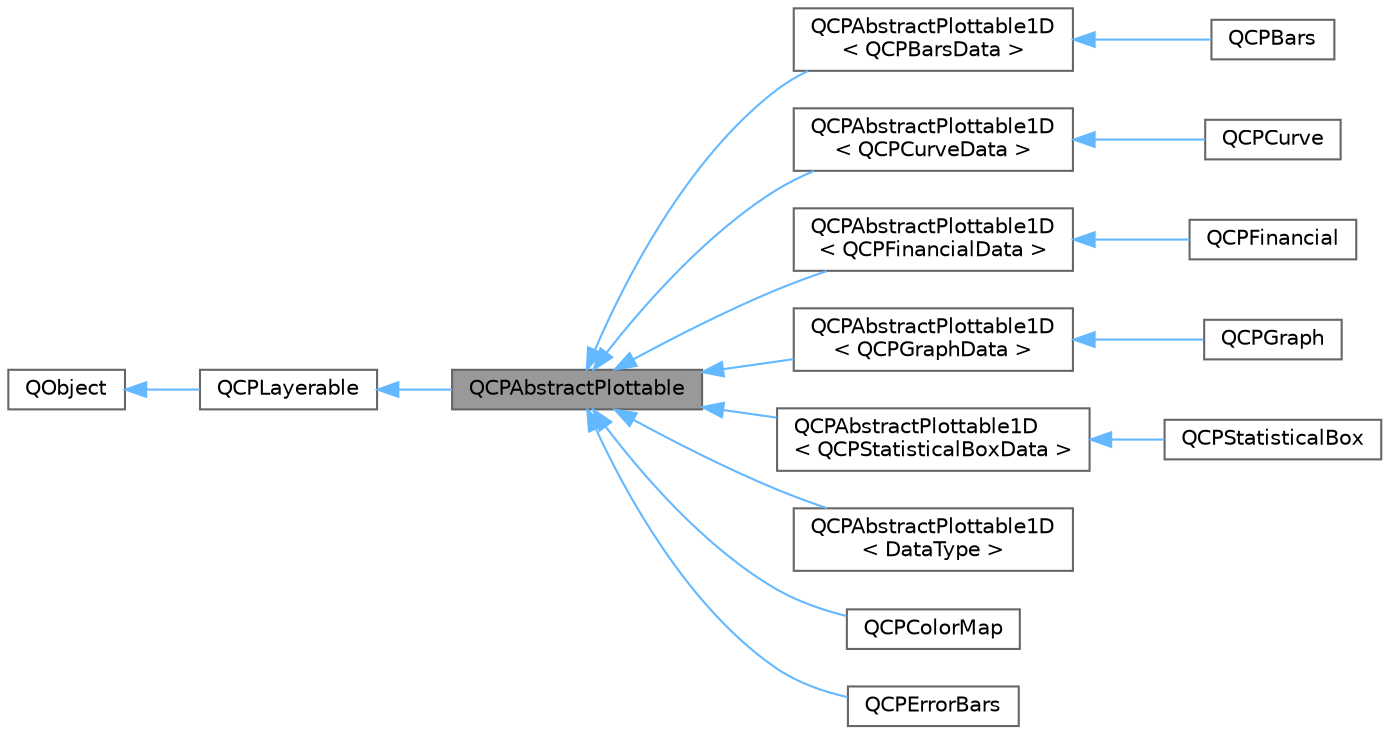 digraph "QCPAbstractPlottable"
{
 // LATEX_PDF_SIZE
  bgcolor="transparent";
  edge [fontname=Helvetica,fontsize=10,labelfontname=Helvetica,labelfontsize=10];
  node [fontname=Helvetica,fontsize=10,shape=box,height=0.2,width=0.4];
  rankdir="LR";
  Node1 [label="QCPAbstractPlottable",height=0.2,width=0.4,color="gray40", fillcolor="grey60", style="filled", fontcolor="black",tooltip="The abstract base class for all data representing objects in a plot."];
  Node2 -> Node1 [dir="back",color="steelblue1",style="solid"];
  Node2 [label="QCPLayerable",height=0.2,width=0.4,color="gray40", fillcolor="white", style="filled",URL="$class_q_c_p_layerable.html",tooltip="Base class for all drawable objects"];
  Node3 -> Node2 [dir="back",color="steelblue1",style="solid"];
  Node3 [label="QObject",height=0.2,width=0.4,color="gray40", fillcolor="white", style="filled",tooltip=" "];
  Node1 -> Node4 [dir="back",color="steelblue1",style="solid"];
  Node4 [label="QCPAbstractPlottable1D\l\< QCPBarsData \>",height=0.2,width=0.4,color="gray40", fillcolor="white", style="filled",URL="$class_q_c_p_abstract_plottable1_d.html",tooltip=" "];
  Node4 -> Node5 [dir="back",color="steelblue1",style="solid"];
  Node5 [label="QCPBars",height=0.2,width=0.4,color="gray40", fillcolor="white", style="filled",URL="$class_q_c_p_bars.html",tooltip="A plottable representing a bar chart in a plot."];
  Node1 -> Node6 [dir="back",color="steelblue1",style="solid"];
  Node6 [label="QCPAbstractPlottable1D\l\< QCPCurveData \>",height=0.2,width=0.4,color="gray40", fillcolor="white", style="filled",URL="$class_q_c_p_abstract_plottable1_d.html",tooltip=" "];
  Node6 -> Node7 [dir="back",color="steelblue1",style="solid"];
  Node7 [label="QCPCurve",height=0.2,width=0.4,color="gray40", fillcolor="white", style="filled",URL="$class_q_c_p_curve.html",tooltip="A plottable representing a parametric curve in a plot."];
  Node1 -> Node8 [dir="back",color="steelblue1",style="solid"];
  Node8 [label="QCPAbstractPlottable1D\l\< QCPFinancialData \>",height=0.2,width=0.4,color="gray40", fillcolor="white", style="filled",URL="$class_q_c_p_abstract_plottable1_d.html",tooltip=" "];
  Node8 -> Node9 [dir="back",color="steelblue1",style="solid"];
  Node9 [label="QCPFinancial",height=0.2,width=0.4,color="gray40", fillcolor="white", style="filled",URL="$class_q_c_p_financial.html",tooltip="A plottable representing a financial stock chart"];
  Node1 -> Node10 [dir="back",color="steelblue1",style="solid"];
  Node10 [label="QCPAbstractPlottable1D\l\< QCPGraphData \>",height=0.2,width=0.4,color="gray40", fillcolor="white", style="filled",URL="$class_q_c_p_abstract_plottable1_d.html",tooltip=" "];
  Node10 -> Node11 [dir="back",color="steelblue1",style="solid"];
  Node11 [label="QCPGraph",height=0.2,width=0.4,color="gray40", fillcolor="white", style="filled",URL="$class_q_c_p_graph.html",tooltip="A plottable representing a graph in a plot."];
  Node1 -> Node12 [dir="back",color="steelblue1",style="solid"];
  Node12 [label="QCPAbstractPlottable1D\l\< QCPStatisticalBoxData \>",height=0.2,width=0.4,color="gray40", fillcolor="white", style="filled",URL="$class_q_c_p_abstract_plottable1_d.html",tooltip=" "];
  Node12 -> Node13 [dir="back",color="steelblue1",style="solid"];
  Node13 [label="QCPStatisticalBox",height=0.2,width=0.4,color="gray40", fillcolor="white", style="filled",URL="$class_q_c_p_statistical_box.html",tooltip="A plottable representing a single statistical box in a plot."];
  Node1 -> Node14 [dir="back",color="steelblue1",style="solid"];
  Node14 [label="QCPAbstractPlottable1D\l\< DataType \>",height=0.2,width=0.4,color="gray40", fillcolor="white", style="filled",URL="$class_q_c_p_abstract_plottable1_d.html",tooltip="A template base class for plottables with one-dimensional data"];
  Node1 -> Node15 [dir="back",color="steelblue1",style="solid"];
  Node15 [label="QCPColorMap",height=0.2,width=0.4,color="gray40", fillcolor="white", style="filled",URL="$class_q_c_p_color_map.html",tooltip="A plottable representing a two-dimensional color map in a plot."];
  Node1 -> Node16 [dir="back",color="steelblue1",style="solid"];
  Node16 [label="QCPErrorBars",height=0.2,width=0.4,color="gray40", fillcolor="white", style="filled",URL="$class_q_c_p_error_bars.html",tooltip="A plottable that adds a set of error bars to other plottables."];
}
